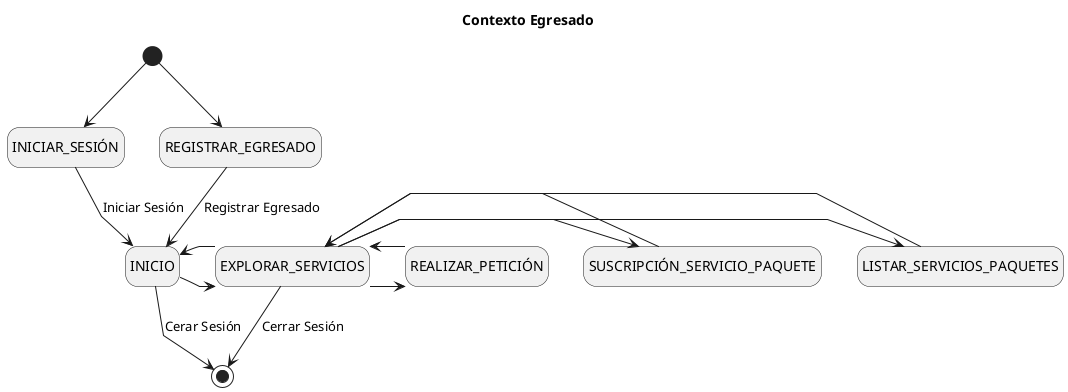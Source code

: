 @startuml Contexto
title Contexto Egresado

skinparam {
    NoteBackgroundColor #whiteSmoke
    NoteBorderColor #green
    linetype polyline
}

hide empty description

[*] --> INICIAR_SESIÓN
[*] --> REGISTRAR_EGRESADO
INICIAR_SESIÓN --> INICIO : Iniciar Sesión
REGISTRAR_EGRESADO --> INICIO : Registrar Egresado

INICIO -> EXPLORAR_SERVICIOS
INICIO <- EXPLORAR_SERVICIOS

EXPLORAR_SERVICIOS -> LISTAR_SERVICIOS_PAQUETES
EXPLORAR_SERVICIOS <- LISTAR_SERVICIOS_PAQUETES
EXPLORAR_SERVICIOS -> SUSCRIPCIÓN_SERVICIO_PAQUETE
EXPLORAR_SERVICIOS <- SUSCRIPCIÓN_SERVICIO_PAQUETE
EXPLORAR_SERVICIOS -> REALIZAR_PETICIÓN
EXPLORAR_SERVICIOS <- REALIZAR_PETICIÓN

EXPLORAR_SERVICIOS -> [*] : Cerrar Sesión
INICIO --> [*] : Cerar Sesión

@enduml